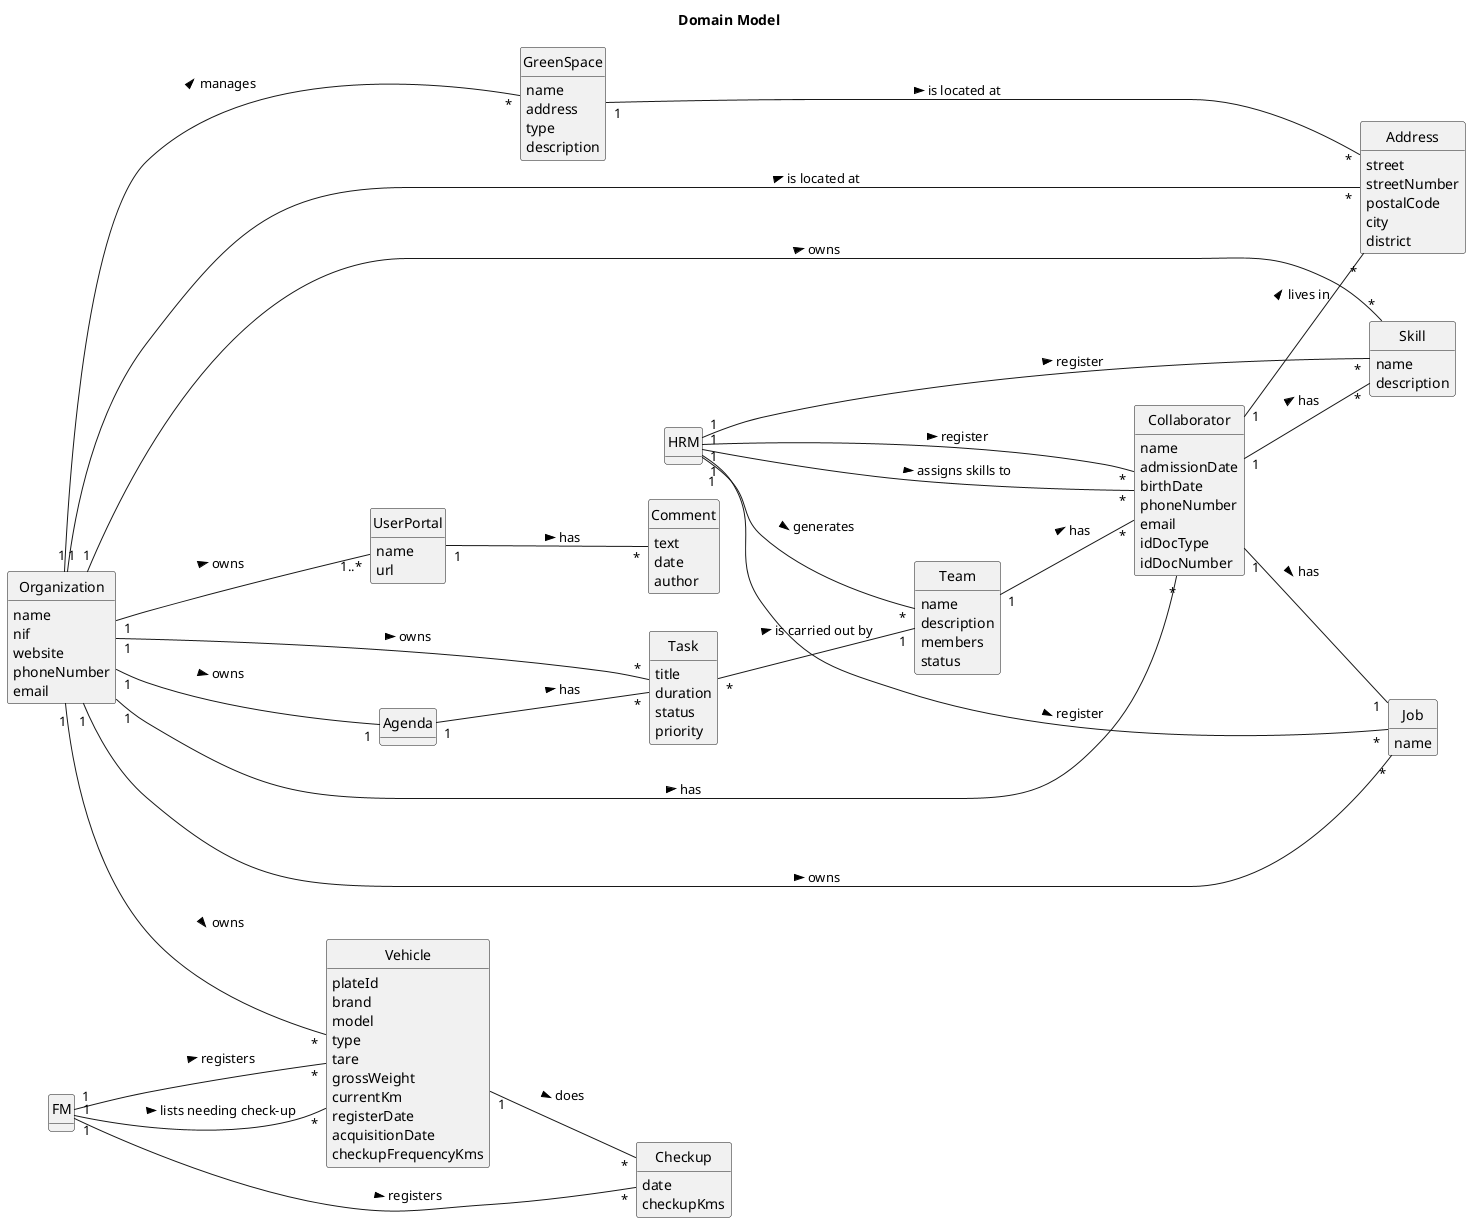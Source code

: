 @startuml
skinparam monochrome true
skinparam packageStyle rectangle
skinparam shadowing false
'skinparam linetype ortho
left to right direction
skinparam classAttributeIconSize 0
hide circle
hide methods

title Domain Model

class Organization {
    name
    nif
    website
    phoneNumber
    email
}

class Skill{
    name
    description
}

class Collaborator{
    name
    admissionDate
    birthDate
    phoneNumber
    email
    idDocType
    idDocNumber
}

class Job{
    name
}

class HRM{

}

class FM{

}

class Team{
    name
    description
    members
    status
}

class Vehicle{
    plateId
    brand
    model
    type
    tare
    grossWeight
    currentKm
    registerDate
    acquisitionDate
    checkupFrequencyKms
}

class Checkup{
    date
    checkupKms
}

class GreenSpace{
    name
    address
    type
    description
}

class Address{
    street
    streetNumber
    postalCode
    city
    district
}

class Task{
    title
    duration
    status
    priority
}

class UserPortal{
    name
    url
}

class Comment{
    text
    date
    author
}

Organization "1" -- "*" Task : "owns >"
Organization "1" -- "1" Agenda : "owns >"
Organization "1" -- "*" Address : "is located at >"
Organization "1" -- "1..*" UserPortal : "owns >"
Organization "1" -- "*" GreenSpace : "manages >"
Organization "1" -- "*" Skill : "owns >"
Organization "1" -- "*" Job : "owns >"
Organization "1" -- "*" Collaborator : "has >"
Organization "1" -- "*" Vehicle : "owns >"
Collaborator "1" -- "*" Skill : "has >"
Collaborator "1" -- "*" Address : "lives in >"
Collaborator "1" -- "1" Job : "has >"
HRM "1" -- "*" Skill : "register >"
HRM "1" -- "*" Job : "register >"
HRM "1" -- "*" Collaborator : "register >"
HRM "1" -- "*" Collaborator : "assigns skills to >"
HRM "1" -- "*" Team : "generates >"
FM "1" -- "*" Vehicle : "registers >"
FM "1" -- "*" Vehicle : "lists needing check-up >"
FM "1" -- "*" Checkup : "registers >"
UserPortal "1" -- "*" Comment : "has >"
Agenda "1" -- "*" Task : "has >"
Task "*" -- "1" Team : "is carried out by >"
GreenSpace "1" -- "*" Address : "is located at >"
Team "1" -- "*" Collaborator : "has >"
Vehicle "1" -- "*" Checkup : "does >"

@enduml